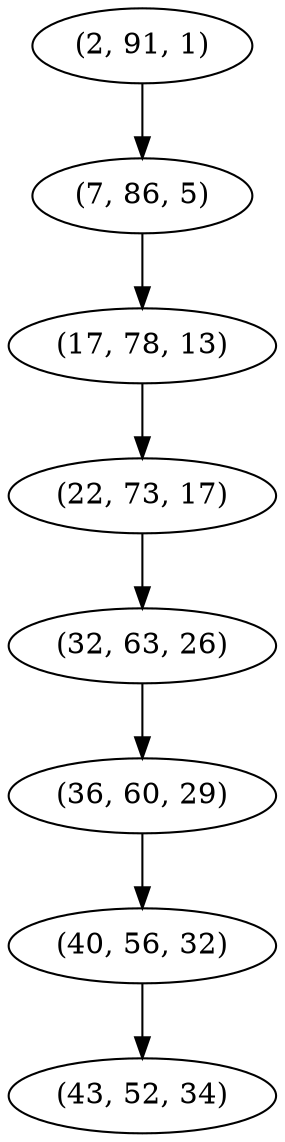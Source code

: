 digraph tree {
    "(2, 91, 1)";
    "(7, 86, 5)";
    "(17, 78, 13)";
    "(22, 73, 17)";
    "(32, 63, 26)";
    "(36, 60, 29)";
    "(40, 56, 32)";
    "(43, 52, 34)";
    "(2, 91, 1)" -> "(7, 86, 5)";
    "(7, 86, 5)" -> "(17, 78, 13)";
    "(17, 78, 13)" -> "(22, 73, 17)";
    "(22, 73, 17)" -> "(32, 63, 26)";
    "(32, 63, 26)" -> "(36, 60, 29)";
    "(36, 60, 29)" -> "(40, 56, 32)";
    "(40, 56, 32)" -> "(43, 52, 34)";
}
